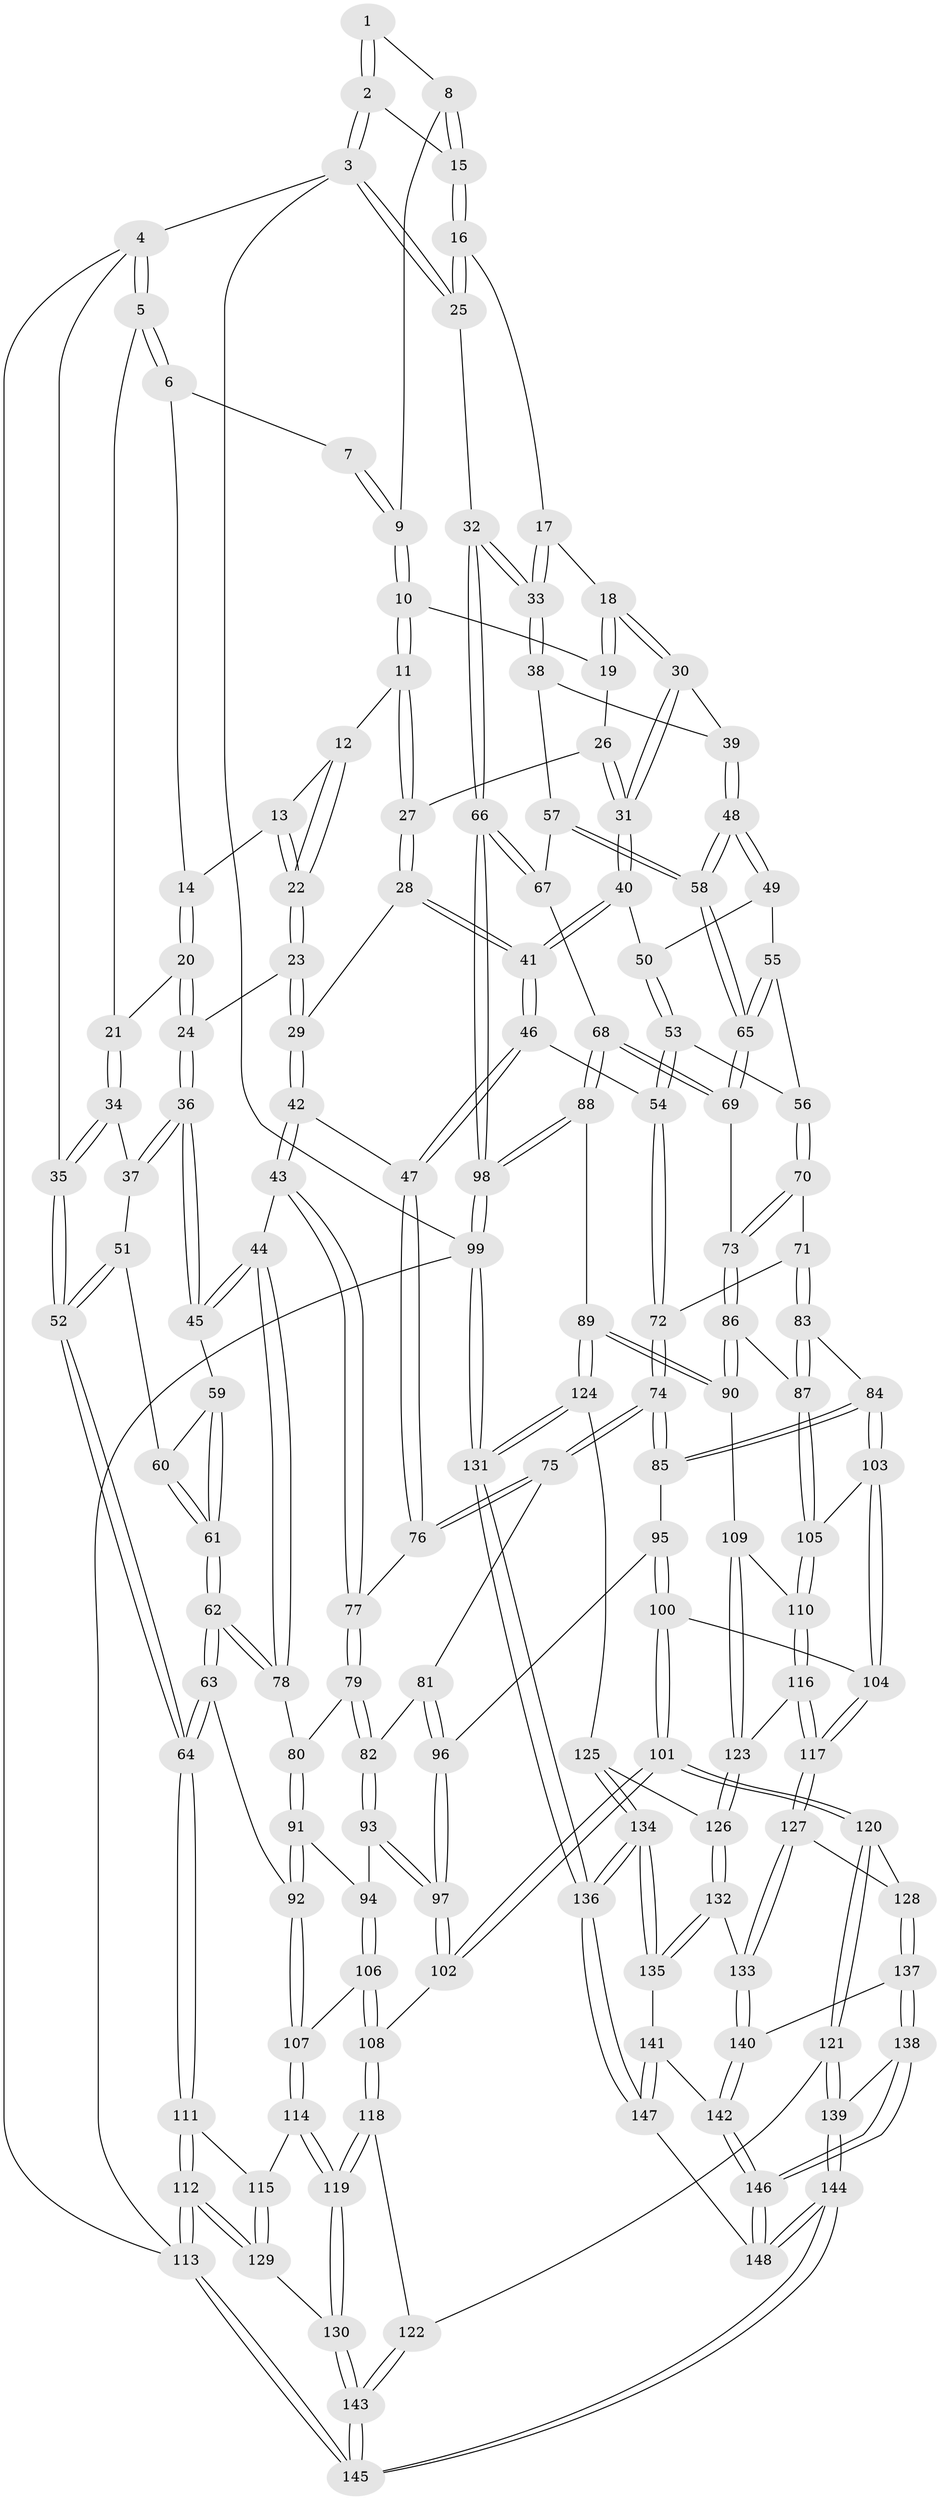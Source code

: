// coarse degree distribution, {4: 0.4888888888888889, 6: 0.1111111111111111, 5: 0.2777777777777778, 3: 0.12222222222222222}
// Generated by graph-tools (version 1.1) at 2025/42/03/06/25 10:42:36]
// undirected, 148 vertices, 367 edges
graph export_dot {
graph [start="1"]
  node [color=gray90,style=filled];
  1 [pos="+1+0"];
  2 [pos="+1+0"];
  3 [pos="+1+0"];
  4 [pos="+0+0"];
  5 [pos="+0+0"];
  6 [pos="+0.28710051408605247+0"];
  7 [pos="+0.676293945614094+0"];
  8 [pos="+0.821040520378823+0.0763003454999394"];
  9 [pos="+0.6920256541666132+0.007033600663974126"];
  10 [pos="+0.6709459842548868+0.05443894910917493"];
  11 [pos="+0.5528782613456841+0.14221823291835473"];
  12 [pos="+0.5469219845365607+0.14073744659938375"];
  13 [pos="+0.3904032537025196+0.02562451199977028"];
  14 [pos="+0.33038455237218933+0"];
  15 [pos="+0.8767351412811433+0.12093829060961611"];
  16 [pos="+0.8835005161299953+0.14581019274394894"];
  17 [pos="+0.8810220636203862+0.15852841013350366"];
  18 [pos="+0.8370156573867927+0.22046222700652782"];
  19 [pos="+0.7172706558730745+0.16089123486721696"];
  20 [pos="+0.27657027476777746+0.16804543267421318"];
  21 [pos="+0.1783687243980011+0.20171120818846702"];
  22 [pos="+0.4212869833071154+0.2337032926624755"];
  23 [pos="+0.3998887111508633+0.27058750115285096"];
  24 [pos="+0.32730178086896267+0.25792055966322663"];
  25 [pos="+1+0.039757358709053114"];
  26 [pos="+0.6882726944147998+0.21798718678873902"];
  27 [pos="+0.5848635898841443+0.25020442106975155"];
  28 [pos="+0.5832079909771387+0.2626792476466777"];
  29 [pos="+0.40707881447896116+0.2787763016829492"];
  30 [pos="+0.8327295191577426+0.25613493624010225"];
  31 [pos="+0.7595916841389684+0.31607866712391564"];
  32 [pos="+1+0.3411777131617193"];
  33 [pos="+1+0.3271664597547984"];
  34 [pos="+0.11337810192196453+0.27058943882510295"];
  35 [pos="+0+0.13835921640073448"];
  36 [pos="+0.25080525329642417+0.3665561620729996"];
  37 [pos="+0.1282288920873893+0.29788360903644306"];
  38 [pos="+0.9987795102725132+0.3404974323821061"];
  39 [pos="+0.9084831181837977+0.31963064760777976"];
  40 [pos="+0.7586358891602408+0.31764731865499635"];
  41 [pos="+0.5965992022017774+0.31873347109001365"];
  42 [pos="+0.43575923960209195+0.3615818490153746"];
  43 [pos="+0.31342737478417915+0.44296874351766136"];
  44 [pos="+0.27172299816581347+0.4191746995793126"];
  45 [pos="+0.26006143566204704+0.40871453513410555"];
  46 [pos="+0.5755604063154198+0.37542725290480494"];
  47 [pos="+0.51195900139706+0.41013471396788814"];
  48 [pos="+0.8436610471641759+0.43093305585546554"];
  49 [pos="+0.7847899899278143+0.3660682116739702"];
  50 [pos="+0.7592615450211901+0.3251018160409767"];
  51 [pos="+0.09314984032576502+0.39989450184822256"];
  52 [pos="+0+0.5017183625984143"];
  53 [pos="+0.7001175408959086+0.4263652774446778"];
  54 [pos="+0.642849078755124+0.43322830106611543"];
  55 [pos="+0.7558763403200406+0.4429569958226334"];
  56 [pos="+0.7229303386276059+0.4478272040408354"];
  57 [pos="+0.9162337772019943+0.4352440312356895"];
  58 [pos="+0.8440409681977401+0.4326568182887274"];
  59 [pos="+0.19968037274531217+0.44454245121247266"];
  60 [pos="+0.10207855840059273+0.41036653648032034"];
  61 [pos="+0.1234971219963898+0.5532009065434158"];
  62 [pos="+0.11360283043258987+0.5795085345999893"];
  63 [pos="+0.1065741042029829+0.5890262258441148"];
  64 [pos="+0+0.5444941436391808"];
  65 [pos="+0.8317694817605978+0.46465892711383533"];
  66 [pos="+1+0.5554191801116913"];
  67 [pos="+0.9301049910322703+0.45953355507727744"];
  68 [pos="+0.8876916511880616+0.5650892569707454"];
  69 [pos="+0.8295880386859574+0.5213346592873616"];
  70 [pos="+0.7376472645159794+0.5254781773591131"];
  71 [pos="+0.72170730904968+0.5328086007015982"];
  72 [pos="+0.6424000733120118+0.5114254249778061"];
  73 [pos="+0.7899051240693846+0.5335581824352071"];
  74 [pos="+0.5842252410752551+0.5677852872927462"];
  75 [pos="+0.5133850986448747+0.5201375909771399"];
  76 [pos="+0.49774545529747194+0.4729062643128763"];
  77 [pos="+0.3447781704419186+0.5001513694014104"];
  78 [pos="+0.2286929101200226+0.5401503371156421"];
  79 [pos="+0.3420282759832579+0.5405592106962896"];
  80 [pos="+0.29697849881755334+0.5667775990792463"];
  81 [pos="+0.4606145558526032+0.5771087760285404"];
  82 [pos="+0.37356425992425224+0.5806364330705842"];
  83 [pos="+0.6932130231591591+0.619188723358154"];
  84 [pos="+0.6003393716958153+0.6149297481441585"];
  85 [pos="+0.5927652061356381+0.6007457972995375"];
  86 [pos="+0.7559691796151263+0.6604361231018683"];
  87 [pos="+0.7216634793077206+0.6447850376005415"];
  88 [pos="+0.9666511898942381+0.6604940272347384"];
  89 [pos="+0.9263494601729899+0.6815443974663177"];
  90 [pos="+0.7843588185086161+0.693529438298364"];
  91 [pos="+0.26724583246521144+0.6133727743008496"];
  92 [pos="+0.1293502138175895+0.6225049423920911"];
  93 [pos="+0.37347930631384113+0.6240698596668475"];
  94 [pos="+0.2939589442792182+0.6677371384826841"];
  95 [pos="+0.4852396336581078+0.6349599637818857"];
  96 [pos="+0.46850138877065184+0.61541029213956"];
  97 [pos="+0.40110237983465397+0.6707540261445207"];
  98 [pos="+1+0.6759489540639055"];
  99 [pos="+1+1"];
  100 [pos="+0.4927844777722441+0.7335791536066295"];
  101 [pos="+0.45801323895941204+0.7620043069431013"];
  102 [pos="+0.4011203674912975+0.6708410415049669"];
  103 [pos="+0.5894744480322294+0.6763756184788591"];
  104 [pos="+0.5222695357369939+0.7235701607840869"];
  105 [pos="+0.6412520955842399+0.7228035014547408"];
  106 [pos="+0.28659594541331396+0.7127577378664265"];
  107 [pos="+0.13319384418057106+0.6383789673714575"];
  108 [pos="+0.28853024479778855+0.7188674098376848"];
  109 [pos="+0.758229691237592+0.7344033116707515"];
  110 [pos="+0.642041712238928+0.7242171985078963"];
  111 [pos="+0+0.5693323500566271"];
  112 [pos="+0+1"];
  113 [pos="+0+1"];
  114 [pos="+0.1286022251035294+0.7394907446378616"];
  115 [pos="+0.04383406552601508+0.7387973117355912"];
  116 [pos="+0.6390613912470101+0.7882821187214785"];
  117 [pos="+0.6263750238865188+0.8085505055367003"];
  118 [pos="+0.29134081517699306+0.8185762310329082"];
  119 [pos="+0.16587054023965392+0.8524649671355743"];
  120 [pos="+0.45675311233105+0.7653524415739048"];
  121 [pos="+0.3940489569481255+0.8363911209656333"];
  122 [pos="+0.3303388748114107+0.8317787254138506"];
  123 [pos="+0.7504376381246557+0.7831849729148237"];
  124 [pos="+0.8631813748888396+0.8158132045499739"];
  125 [pos="+0.8264271255828574+0.8228668456255371"];
  126 [pos="+0.7551146221088814+0.8004259068853175"];
  127 [pos="+0.6252157979009219+0.8140090730981235"];
  128 [pos="+0.5632006151794887+0.8326857155747501"];
  129 [pos="+0+0.9471623620228339"];
  130 [pos="+0.16484787477740484+0.8538520222645591"];
  131 [pos="+1+1"];
  132 [pos="+0.7318880305431447+0.8609648073524456"];
  133 [pos="+0.6423414391989243+0.8450886960987165"];
  134 [pos="+0.7854192719626063+0.9554271984156667"];
  135 [pos="+0.7517255196858003+0.9250964964911903"];
  136 [pos="+1+1"];
  137 [pos="+0.5504138866838961+0.8942704692193144"];
  138 [pos="+0.5213136559510069+0.9124826219997804"];
  139 [pos="+0.4477292409139276+0.9322201030502174"];
  140 [pos="+0.6249538153411106+0.9123523952833991"];
  141 [pos="+0.6846587413456434+0.9325442092453993"];
  142 [pos="+0.6307151101170778+0.9254538056218338"];
  143 [pos="+0.2660668502176311+1"];
  144 [pos="+0.4409077368903358+1"];
  145 [pos="+0.2770295832279666+1"];
  146 [pos="+0.6073601613018146+0.9859634708872131"];
  147 [pos="+0.6141674880654434+1"];
  148 [pos="+0.5858254987554035+1"];
  1 -- 2;
  1 -- 2;
  1 -- 8;
  2 -- 3;
  2 -- 3;
  2 -- 15;
  3 -- 4;
  3 -- 25;
  3 -- 25;
  3 -- 99;
  4 -- 5;
  4 -- 5;
  4 -- 35;
  4 -- 113;
  5 -- 6;
  5 -- 6;
  5 -- 21;
  6 -- 7;
  6 -- 14;
  7 -- 9;
  7 -- 9;
  8 -- 9;
  8 -- 15;
  8 -- 15;
  9 -- 10;
  9 -- 10;
  10 -- 11;
  10 -- 11;
  10 -- 19;
  11 -- 12;
  11 -- 27;
  11 -- 27;
  12 -- 13;
  12 -- 22;
  12 -- 22;
  13 -- 14;
  13 -- 22;
  13 -- 22;
  14 -- 20;
  14 -- 20;
  15 -- 16;
  15 -- 16;
  16 -- 17;
  16 -- 25;
  16 -- 25;
  17 -- 18;
  17 -- 33;
  17 -- 33;
  18 -- 19;
  18 -- 19;
  18 -- 30;
  18 -- 30;
  19 -- 26;
  20 -- 21;
  20 -- 24;
  20 -- 24;
  21 -- 34;
  21 -- 34;
  22 -- 23;
  22 -- 23;
  23 -- 24;
  23 -- 29;
  23 -- 29;
  24 -- 36;
  24 -- 36;
  25 -- 32;
  26 -- 27;
  26 -- 31;
  26 -- 31;
  27 -- 28;
  27 -- 28;
  28 -- 29;
  28 -- 41;
  28 -- 41;
  29 -- 42;
  29 -- 42;
  30 -- 31;
  30 -- 31;
  30 -- 39;
  31 -- 40;
  31 -- 40;
  32 -- 33;
  32 -- 33;
  32 -- 66;
  32 -- 66;
  33 -- 38;
  33 -- 38;
  34 -- 35;
  34 -- 35;
  34 -- 37;
  35 -- 52;
  35 -- 52;
  36 -- 37;
  36 -- 37;
  36 -- 45;
  36 -- 45;
  37 -- 51;
  38 -- 39;
  38 -- 57;
  39 -- 48;
  39 -- 48;
  40 -- 41;
  40 -- 41;
  40 -- 50;
  41 -- 46;
  41 -- 46;
  42 -- 43;
  42 -- 43;
  42 -- 47;
  43 -- 44;
  43 -- 77;
  43 -- 77;
  44 -- 45;
  44 -- 45;
  44 -- 78;
  44 -- 78;
  45 -- 59;
  46 -- 47;
  46 -- 47;
  46 -- 54;
  47 -- 76;
  47 -- 76;
  48 -- 49;
  48 -- 49;
  48 -- 58;
  48 -- 58;
  49 -- 50;
  49 -- 55;
  50 -- 53;
  50 -- 53;
  51 -- 52;
  51 -- 52;
  51 -- 60;
  52 -- 64;
  52 -- 64;
  53 -- 54;
  53 -- 54;
  53 -- 56;
  54 -- 72;
  54 -- 72;
  55 -- 56;
  55 -- 65;
  55 -- 65;
  56 -- 70;
  56 -- 70;
  57 -- 58;
  57 -- 58;
  57 -- 67;
  58 -- 65;
  58 -- 65;
  59 -- 60;
  59 -- 61;
  59 -- 61;
  60 -- 61;
  60 -- 61;
  61 -- 62;
  61 -- 62;
  62 -- 63;
  62 -- 63;
  62 -- 78;
  62 -- 78;
  63 -- 64;
  63 -- 64;
  63 -- 92;
  64 -- 111;
  64 -- 111;
  65 -- 69;
  65 -- 69;
  66 -- 67;
  66 -- 67;
  66 -- 98;
  66 -- 98;
  67 -- 68;
  68 -- 69;
  68 -- 69;
  68 -- 88;
  68 -- 88;
  69 -- 73;
  70 -- 71;
  70 -- 73;
  70 -- 73;
  71 -- 72;
  71 -- 83;
  71 -- 83;
  72 -- 74;
  72 -- 74;
  73 -- 86;
  73 -- 86;
  74 -- 75;
  74 -- 75;
  74 -- 85;
  74 -- 85;
  75 -- 76;
  75 -- 76;
  75 -- 81;
  76 -- 77;
  77 -- 79;
  77 -- 79;
  78 -- 80;
  79 -- 80;
  79 -- 82;
  79 -- 82;
  80 -- 91;
  80 -- 91;
  81 -- 82;
  81 -- 96;
  81 -- 96;
  82 -- 93;
  82 -- 93;
  83 -- 84;
  83 -- 87;
  83 -- 87;
  84 -- 85;
  84 -- 85;
  84 -- 103;
  84 -- 103;
  85 -- 95;
  86 -- 87;
  86 -- 90;
  86 -- 90;
  87 -- 105;
  87 -- 105;
  88 -- 89;
  88 -- 98;
  88 -- 98;
  89 -- 90;
  89 -- 90;
  89 -- 124;
  89 -- 124;
  90 -- 109;
  91 -- 92;
  91 -- 92;
  91 -- 94;
  92 -- 107;
  92 -- 107;
  93 -- 94;
  93 -- 97;
  93 -- 97;
  94 -- 106;
  94 -- 106;
  95 -- 96;
  95 -- 100;
  95 -- 100;
  96 -- 97;
  96 -- 97;
  97 -- 102;
  97 -- 102;
  98 -- 99;
  98 -- 99;
  99 -- 131;
  99 -- 131;
  99 -- 113;
  100 -- 101;
  100 -- 101;
  100 -- 104;
  101 -- 102;
  101 -- 102;
  101 -- 120;
  101 -- 120;
  102 -- 108;
  103 -- 104;
  103 -- 104;
  103 -- 105;
  104 -- 117;
  104 -- 117;
  105 -- 110;
  105 -- 110;
  106 -- 107;
  106 -- 108;
  106 -- 108;
  107 -- 114;
  107 -- 114;
  108 -- 118;
  108 -- 118;
  109 -- 110;
  109 -- 123;
  109 -- 123;
  110 -- 116;
  110 -- 116;
  111 -- 112;
  111 -- 112;
  111 -- 115;
  112 -- 113;
  112 -- 113;
  112 -- 129;
  112 -- 129;
  113 -- 145;
  113 -- 145;
  114 -- 115;
  114 -- 119;
  114 -- 119;
  115 -- 129;
  115 -- 129;
  116 -- 117;
  116 -- 117;
  116 -- 123;
  117 -- 127;
  117 -- 127;
  118 -- 119;
  118 -- 119;
  118 -- 122;
  119 -- 130;
  119 -- 130;
  120 -- 121;
  120 -- 121;
  120 -- 128;
  121 -- 122;
  121 -- 139;
  121 -- 139;
  122 -- 143;
  122 -- 143;
  123 -- 126;
  123 -- 126;
  124 -- 125;
  124 -- 131;
  124 -- 131;
  125 -- 126;
  125 -- 134;
  125 -- 134;
  126 -- 132;
  126 -- 132;
  127 -- 128;
  127 -- 133;
  127 -- 133;
  128 -- 137;
  128 -- 137;
  129 -- 130;
  130 -- 143;
  130 -- 143;
  131 -- 136;
  131 -- 136;
  132 -- 133;
  132 -- 135;
  132 -- 135;
  133 -- 140;
  133 -- 140;
  134 -- 135;
  134 -- 135;
  134 -- 136;
  134 -- 136;
  135 -- 141;
  136 -- 147;
  136 -- 147;
  137 -- 138;
  137 -- 138;
  137 -- 140;
  138 -- 139;
  138 -- 146;
  138 -- 146;
  139 -- 144;
  139 -- 144;
  140 -- 142;
  140 -- 142;
  141 -- 142;
  141 -- 147;
  141 -- 147;
  142 -- 146;
  142 -- 146;
  143 -- 145;
  143 -- 145;
  144 -- 145;
  144 -- 145;
  144 -- 148;
  144 -- 148;
  146 -- 148;
  146 -- 148;
  147 -- 148;
}
